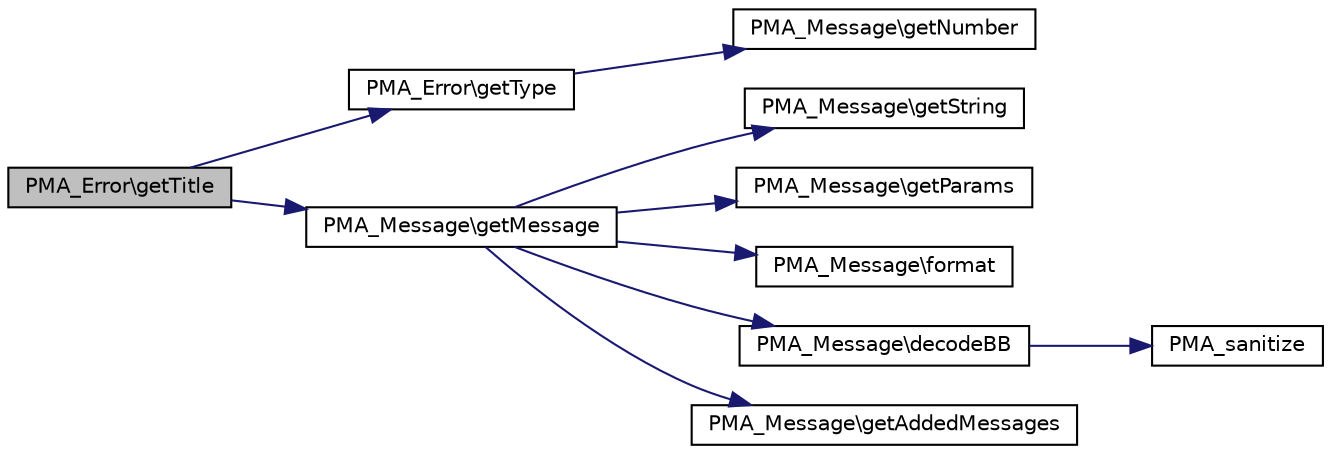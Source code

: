 digraph G
{
  edge [fontname="Helvetica",fontsize="10",labelfontname="Helvetica",labelfontsize="10"];
  node [fontname="Helvetica",fontsize="10",shape=record];
  rankdir="LR";
  Node1 [label="PMA_Error\\getTitle",height=0.2,width=0.4,color="black", fillcolor="grey75", style="filled" fontcolor="black"];
  Node1 -> Node2 [color="midnightblue",fontsize="10",style="solid",fontname="Helvetica"];
  Node2 [label="PMA_Error\\getType",height=0.2,width=0.4,color="black", fillcolor="white", style="filled",URL="$classPMA__Error.html#acee741b6a4eacfeca9d65ee2202f78be",tooltip="returns type of error"];
  Node2 -> Node3 [color="midnightblue",fontsize="10",style="solid",fontname="Helvetica"];
  Node3 [label="PMA_Message\\getNumber",height=0.2,width=0.4,color="black", fillcolor="white", style="filled",URL="$classPMA__Message.html#a918f3e3a5db16eb9e412d62ee7bc5d0b",tooltip="returns PMA_Message::$_number"];
  Node1 -> Node4 [color="midnightblue",fontsize="10",style="solid",fontname="Helvetica"];
  Node4 [label="PMA_Message\\getMessage",height=0.2,width=0.4,color="black", fillcolor="white", style="filled",URL="$classPMA__Message.html#adadba6b61ece9b12e5947c447ed021d0",tooltip="returns compiled message"];
  Node4 -> Node5 [color="midnightblue",fontsize="10",style="solid",fontname="Helvetica"];
  Node5 [label="PMA_Message\\getString",height=0.2,width=0.4,color="black", fillcolor="white", style="filled",URL="$classPMA__Message.html#a9b36165053e47d3f7f18d2f6bbfc4c94",tooltip="returns PMA_Message::$_string"];
  Node4 -> Node6 [color="midnightblue",fontsize="10",style="solid",fontname="Helvetica"];
  Node6 [label="PMA_Message\\getParams",height=0.2,width=0.4,color="black", fillcolor="white", style="filled",URL="$classPMA__Message.html#a1698f85c17b8a4fc9563d4048f5eb705",tooltip="return all parameters"];
  Node4 -> Node7 [color="midnightblue",fontsize="10",style="solid",fontname="Helvetica"];
  Node7 [label="PMA_Message\\format",height=0.2,width=0.4,color="black", fillcolor="white", style="filled",URL="$classPMA__Message.html#a1c2f49166dc6b960ffcf2245f719efe8",tooltip="wrapper for sprintf()"];
  Node4 -> Node8 [color="midnightblue",fontsize="10",style="solid",fontname="Helvetica"];
  Node8 [label="PMA_Message\\decodeBB",height=0.2,width=0.4,color="black", fillcolor="white", style="filled",URL="$classPMA__Message.html#a960f1e23184765eb1a919479dd66914e",tooltip="decode $message, taking into account our special codes for formatting"];
  Node8 -> Node9 [color="midnightblue",fontsize="10",style="solid",fontname="Helvetica"];
  Node9 [label="PMA_sanitize",height=0.2,width=0.4,color="black", fillcolor="white", style="filled",URL="$sanitizing_8lib_8php.html#ac0444f97c4d50f0e109dc0ec5d86b665",tooltip="Sanitizes $message, taking into account our special codes for formatting."];
  Node4 -> Node10 [color="midnightblue",fontsize="10",style="solid",fontname="Helvetica"];
  Node10 [label="PMA_Message\\getAddedMessages",height=0.2,width=0.4,color="black", fillcolor="white", style="filled",URL="$classPMA__Message.html#a39393d6b2c150792b0f24b29a7fcff1b",tooltip="return all added messages"];
}
